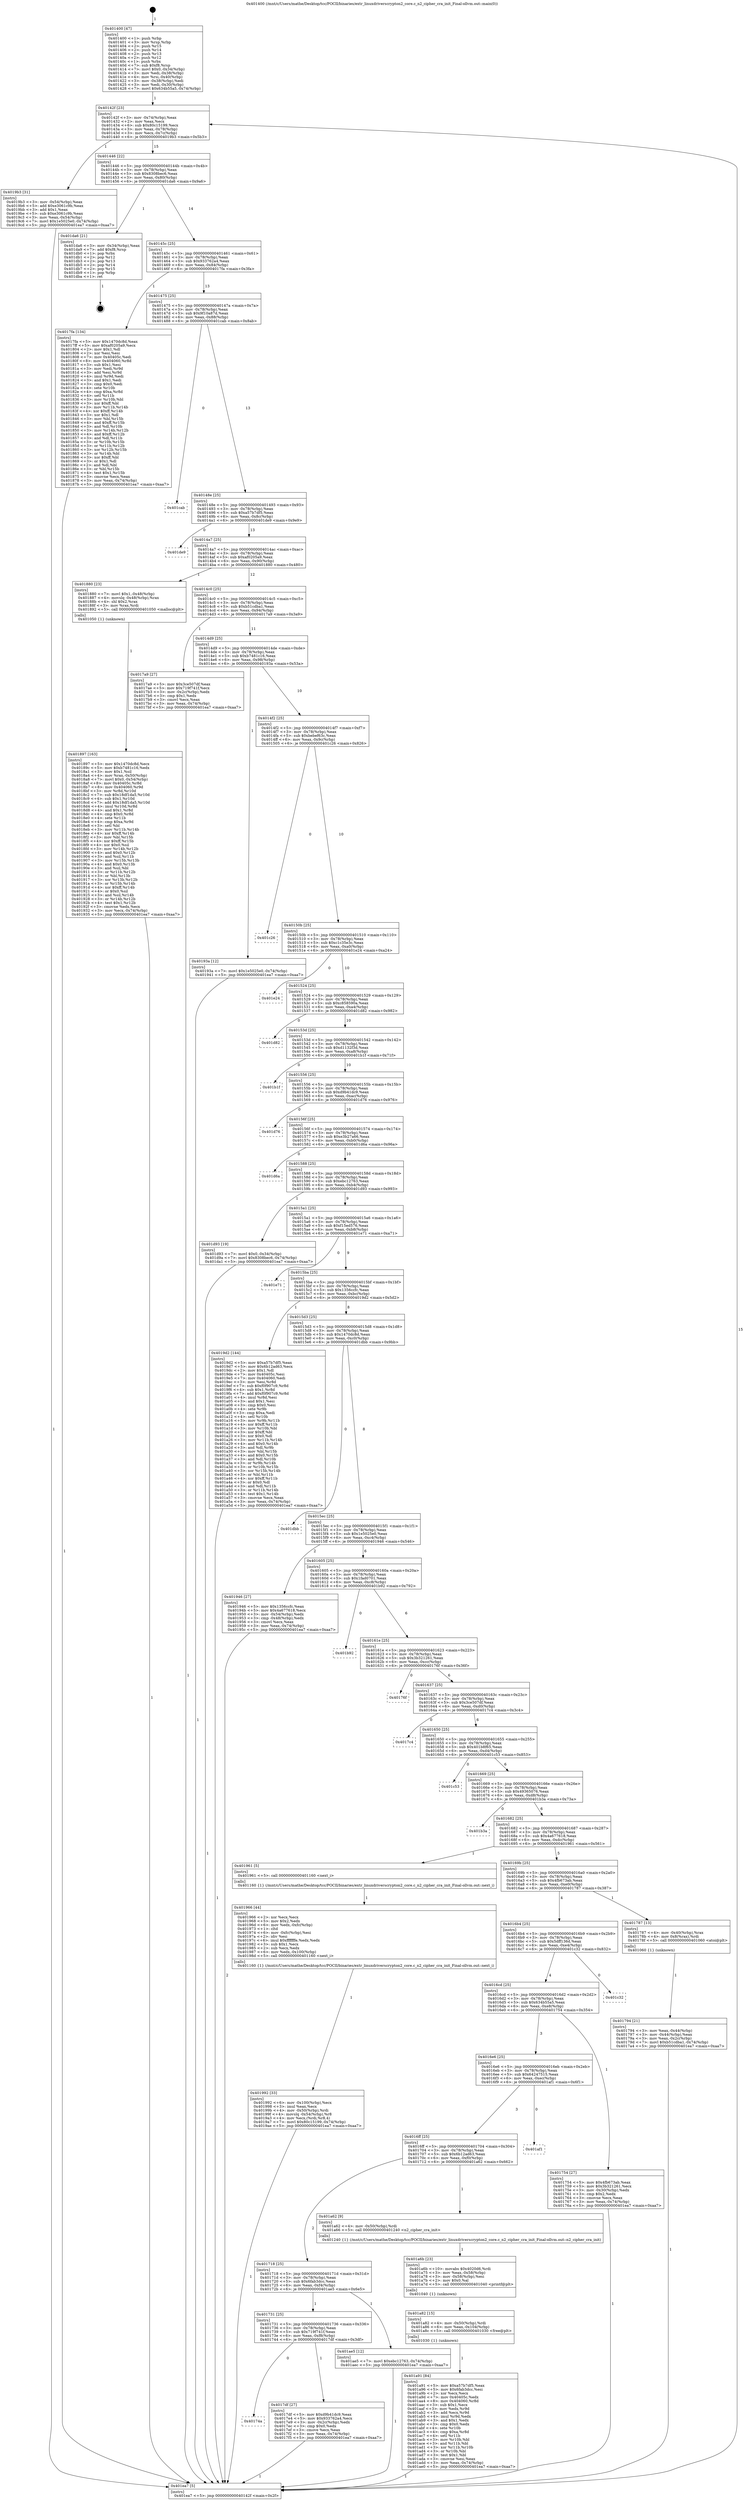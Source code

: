 digraph "0x401400" {
  label = "0x401400 (/mnt/c/Users/mathe/Desktop/tcc/POCII/binaries/extr_linuxdriverscrypton2_core.c_n2_cipher_cra_init_Final-ollvm.out::main(0))"
  labelloc = "t"
  node[shape=record]

  Entry [label="",width=0.3,height=0.3,shape=circle,fillcolor=black,style=filled]
  "0x40142f" [label="{
     0x40142f [23]\l
     | [instrs]\l
     &nbsp;&nbsp;0x40142f \<+3\>: mov -0x74(%rbp),%eax\l
     &nbsp;&nbsp;0x401432 \<+2\>: mov %eax,%ecx\l
     &nbsp;&nbsp;0x401434 \<+6\>: sub $0x80c15199,%ecx\l
     &nbsp;&nbsp;0x40143a \<+3\>: mov %eax,-0x78(%rbp)\l
     &nbsp;&nbsp;0x40143d \<+3\>: mov %ecx,-0x7c(%rbp)\l
     &nbsp;&nbsp;0x401440 \<+6\>: je 00000000004019b3 \<main+0x5b3\>\l
  }"]
  "0x4019b3" [label="{
     0x4019b3 [31]\l
     | [instrs]\l
     &nbsp;&nbsp;0x4019b3 \<+3\>: mov -0x54(%rbp),%eax\l
     &nbsp;&nbsp;0x4019b6 \<+5\>: add $0xe3061c9b,%eax\l
     &nbsp;&nbsp;0x4019bb \<+3\>: add $0x1,%eax\l
     &nbsp;&nbsp;0x4019be \<+5\>: sub $0xe3061c9b,%eax\l
     &nbsp;&nbsp;0x4019c3 \<+3\>: mov %eax,-0x54(%rbp)\l
     &nbsp;&nbsp;0x4019c6 \<+7\>: movl $0x1e5025e0,-0x74(%rbp)\l
     &nbsp;&nbsp;0x4019cd \<+5\>: jmp 0000000000401ea7 \<main+0xaa7\>\l
  }"]
  "0x401446" [label="{
     0x401446 [22]\l
     | [instrs]\l
     &nbsp;&nbsp;0x401446 \<+5\>: jmp 000000000040144b \<main+0x4b\>\l
     &nbsp;&nbsp;0x40144b \<+3\>: mov -0x78(%rbp),%eax\l
     &nbsp;&nbsp;0x40144e \<+5\>: sub $0x8308bec6,%eax\l
     &nbsp;&nbsp;0x401453 \<+3\>: mov %eax,-0x80(%rbp)\l
     &nbsp;&nbsp;0x401456 \<+6\>: je 0000000000401da6 \<main+0x9a6\>\l
  }"]
  Exit [label="",width=0.3,height=0.3,shape=circle,fillcolor=black,style=filled,peripheries=2]
  "0x401da6" [label="{
     0x401da6 [21]\l
     | [instrs]\l
     &nbsp;&nbsp;0x401da6 \<+3\>: mov -0x34(%rbp),%eax\l
     &nbsp;&nbsp;0x401da9 \<+7\>: add $0xf8,%rsp\l
     &nbsp;&nbsp;0x401db0 \<+1\>: pop %rbx\l
     &nbsp;&nbsp;0x401db1 \<+2\>: pop %r12\l
     &nbsp;&nbsp;0x401db3 \<+2\>: pop %r13\l
     &nbsp;&nbsp;0x401db5 \<+2\>: pop %r14\l
     &nbsp;&nbsp;0x401db7 \<+2\>: pop %r15\l
     &nbsp;&nbsp;0x401db9 \<+1\>: pop %rbp\l
     &nbsp;&nbsp;0x401dba \<+1\>: ret\l
  }"]
  "0x40145c" [label="{
     0x40145c [25]\l
     | [instrs]\l
     &nbsp;&nbsp;0x40145c \<+5\>: jmp 0000000000401461 \<main+0x61\>\l
     &nbsp;&nbsp;0x401461 \<+3\>: mov -0x78(%rbp),%eax\l
     &nbsp;&nbsp;0x401464 \<+5\>: sub $0x933762a4,%eax\l
     &nbsp;&nbsp;0x401469 \<+6\>: mov %eax,-0x84(%rbp)\l
     &nbsp;&nbsp;0x40146f \<+6\>: je 00000000004017fa \<main+0x3fa\>\l
  }"]
  "0x401a91" [label="{
     0x401a91 [84]\l
     | [instrs]\l
     &nbsp;&nbsp;0x401a91 \<+5\>: mov $0xa57b7df5,%eax\l
     &nbsp;&nbsp;0x401a96 \<+5\>: mov $0x6fab3dcc,%esi\l
     &nbsp;&nbsp;0x401a9b \<+2\>: xor %ecx,%ecx\l
     &nbsp;&nbsp;0x401a9d \<+7\>: mov 0x40405c,%edx\l
     &nbsp;&nbsp;0x401aa4 \<+8\>: mov 0x404060,%r8d\l
     &nbsp;&nbsp;0x401aac \<+3\>: sub $0x1,%ecx\l
     &nbsp;&nbsp;0x401aaf \<+3\>: mov %edx,%r9d\l
     &nbsp;&nbsp;0x401ab2 \<+3\>: add %ecx,%r9d\l
     &nbsp;&nbsp;0x401ab5 \<+4\>: imul %r9d,%edx\l
     &nbsp;&nbsp;0x401ab9 \<+3\>: and $0x1,%edx\l
     &nbsp;&nbsp;0x401abc \<+3\>: cmp $0x0,%edx\l
     &nbsp;&nbsp;0x401abf \<+4\>: sete %r10b\l
     &nbsp;&nbsp;0x401ac3 \<+4\>: cmp $0xa,%r8d\l
     &nbsp;&nbsp;0x401ac7 \<+4\>: setl %r11b\l
     &nbsp;&nbsp;0x401acb \<+3\>: mov %r10b,%bl\l
     &nbsp;&nbsp;0x401ace \<+3\>: and %r11b,%bl\l
     &nbsp;&nbsp;0x401ad1 \<+3\>: xor %r11b,%r10b\l
     &nbsp;&nbsp;0x401ad4 \<+3\>: or %r10b,%bl\l
     &nbsp;&nbsp;0x401ad7 \<+3\>: test $0x1,%bl\l
     &nbsp;&nbsp;0x401ada \<+3\>: cmovne %esi,%eax\l
     &nbsp;&nbsp;0x401add \<+3\>: mov %eax,-0x74(%rbp)\l
     &nbsp;&nbsp;0x401ae0 \<+5\>: jmp 0000000000401ea7 \<main+0xaa7\>\l
  }"]
  "0x4017fa" [label="{
     0x4017fa [134]\l
     | [instrs]\l
     &nbsp;&nbsp;0x4017fa \<+5\>: mov $0x1470dc8d,%eax\l
     &nbsp;&nbsp;0x4017ff \<+5\>: mov $0xaf0205a9,%ecx\l
     &nbsp;&nbsp;0x401804 \<+2\>: mov $0x1,%dl\l
     &nbsp;&nbsp;0x401806 \<+2\>: xor %esi,%esi\l
     &nbsp;&nbsp;0x401808 \<+7\>: mov 0x40405c,%edi\l
     &nbsp;&nbsp;0x40180f \<+8\>: mov 0x404060,%r8d\l
     &nbsp;&nbsp;0x401817 \<+3\>: sub $0x1,%esi\l
     &nbsp;&nbsp;0x40181a \<+3\>: mov %edi,%r9d\l
     &nbsp;&nbsp;0x40181d \<+3\>: add %esi,%r9d\l
     &nbsp;&nbsp;0x401820 \<+4\>: imul %r9d,%edi\l
     &nbsp;&nbsp;0x401824 \<+3\>: and $0x1,%edi\l
     &nbsp;&nbsp;0x401827 \<+3\>: cmp $0x0,%edi\l
     &nbsp;&nbsp;0x40182a \<+4\>: sete %r10b\l
     &nbsp;&nbsp;0x40182e \<+4\>: cmp $0xa,%r8d\l
     &nbsp;&nbsp;0x401832 \<+4\>: setl %r11b\l
     &nbsp;&nbsp;0x401836 \<+3\>: mov %r10b,%bl\l
     &nbsp;&nbsp;0x401839 \<+3\>: xor $0xff,%bl\l
     &nbsp;&nbsp;0x40183c \<+3\>: mov %r11b,%r14b\l
     &nbsp;&nbsp;0x40183f \<+4\>: xor $0xff,%r14b\l
     &nbsp;&nbsp;0x401843 \<+3\>: xor $0x1,%dl\l
     &nbsp;&nbsp;0x401846 \<+3\>: mov %bl,%r15b\l
     &nbsp;&nbsp;0x401849 \<+4\>: and $0xff,%r15b\l
     &nbsp;&nbsp;0x40184d \<+3\>: and %dl,%r10b\l
     &nbsp;&nbsp;0x401850 \<+3\>: mov %r14b,%r12b\l
     &nbsp;&nbsp;0x401853 \<+4\>: and $0xff,%r12b\l
     &nbsp;&nbsp;0x401857 \<+3\>: and %dl,%r11b\l
     &nbsp;&nbsp;0x40185a \<+3\>: or %r10b,%r15b\l
     &nbsp;&nbsp;0x40185d \<+3\>: or %r11b,%r12b\l
     &nbsp;&nbsp;0x401860 \<+3\>: xor %r12b,%r15b\l
     &nbsp;&nbsp;0x401863 \<+3\>: or %r14b,%bl\l
     &nbsp;&nbsp;0x401866 \<+3\>: xor $0xff,%bl\l
     &nbsp;&nbsp;0x401869 \<+3\>: or $0x1,%dl\l
     &nbsp;&nbsp;0x40186c \<+2\>: and %dl,%bl\l
     &nbsp;&nbsp;0x40186e \<+3\>: or %bl,%r15b\l
     &nbsp;&nbsp;0x401871 \<+4\>: test $0x1,%r15b\l
     &nbsp;&nbsp;0x401875 \<+3\>: cmovne %ecx,%eax\l
     &nbsp;&nbsp;0x401878 \<+3\>: mov %eax,-0x74(%rbp)\l
     &nbsp;&nbsp;0x40187b \<+5\>: jmp 0000000000401ea7 \<main+0xaa7\>\l
  }"]
  "0x401475" [label="{
     0x401475 [25]\l
     | [instrs]\l
     &nbsp;&nbsp;0x401475 \<+5\>: jmp 000000000040147a \<main+0x7a\>\l
     &nbsp;&nbsp;0x40147a \<+3\>: mov -0x78(%rbp),%eax\l
     &nbsp;&nbsp;0x40147d \<+5\>: sub $0x9f10a87d,%eax\l
     &nbsp;&nbsp;0x401482 \<+6\>: mov %eax,-0x88(%rbp)\l
     &nbsp;&nbsp;0x401488 \<+6\>: je 0000000000401cab \<main+0x8ab\>\l
  }"]
  "0x401a82" [label="{
     0x401a82 [15]\l
     | [instrs]\l
     &nbsp;&nbsp;0x401a82 \<+4\>: mov -0x50(%rbp),%rdi\l
     &nbsp;&nbsp;0x401a86 \<+6\>: mov %eax,-0x104(%rbp)\l
     &nbsp;&nbsp;0x401a8c \<+5\>: call 0000000000401030 \<free@plt\>\l
     | [calls]\l
     &nbsp;&nbsp;0x401030 \{1\} (unknown)\l
  }"]
  "0x401cab" [label="{
     0x401cab\l
  }", style=dashed]
  "0x40148e" [label="{
     0x40148e [25]\l
     | [instrs]\l
     &nbsp;&nbsp;0x40148e \<+5\>: jmp 0000000000401493 \<main+0x93\>\l
     &nbsp;&nbsp;0x401493 \<+3\>: mov -0x78(%rbp),%eax\l
     &nbsp;&nbsp;0x401496 \<+5\>: sub $0xa57b7df5,%eax\l
     &nbsp;&nbsp;0x40149b \<+6\>: mov %eax,-0x8c(%rbp)\l
     &nbsp;&nbsp;0x4014a1 \<+6\>: je 0000000000401de9 \<main+0x9e9\>\l
  }"]
  "0x401a6b" [label="{
     0x401a6b [23]\l
     | [instrs]\l
     &nbsp;&nbsp;0x401a6b \<+10\>: movabs $0x4020d6,%rdi\l
     &nbsp;&nbsp;0x401a75 \<+3\>: mov %eax,-0x58(%rbp)\l
     &nbsp;&nbsp;0x401a78 \<+3\>: mov -0x58(%rbp),%esi\l
     &nbsp;&nbsp;0x401a7b \<+2\>: mov $0x0,%al\l
     &nbsp;&nbsp;0x401a7d \<+5\>: call 0000000000401040 \<printf@plt\>\l
     | [calls]\l
     &nbsp;&nbsp;0x401040 \{1\} (unknown)\l
  }"]
  "0x401de9" [label="{
     0x401de9\l
  }", style=dashed]
  "0x4014a7" [label="{
     0x4014a7 [25]\l
     | [instrs]\l
     &nbsp;&nbsp;0x4014a7 \<+5\>: jmp 00000000004014ac \<main+0xac\>\l
     &nbsp;&nbsp;0x4014ac \<+3\>: mov -0x78(%rbp),%eax\l
     &nbsp;&nbsp;0x4014af \<+5\>: sub $0xaf0205a9,%eax\l
     &nbsp;&nbsp;0x4014b4 \<+6\>: mov %eax,-0x90(%rbp)\l
     &nbsp;&nbsp;0x4014ba \<+6\>: je 0000000000401880 \<main+0x480\>\l
  }"]
  "0x401992" [label="{
     0x401992 [33]\l
     | [instrs]\l
     &nbsp;&nbsp;0x401992 \<+6\>: mov -0x100(%rbp),%ecx\l
     &nbsp;&nbsp;0x401998 \<+3\>: imul %eax,%ecx\l
     &nbsp;&nbsp;0x40199b \<+4\>: mov -0x50(%rbp),%rdi\l
     &nbsp;&nbsp;0x40199f \<+4\>: movslq -0x54(%rbp),%r8\l
     &nbsp;&nbsp;0x4019a3 \<+4\>: mov %ecx,(%rdi,%r8,4)\l
     &nbsp;&nbsp;0x4019a7 \<+7\>: movl $0x80c15199,-0x74(%rbp)\l
     &nbsp;&nbsp;0x4019ae \<+5\>: jmp 0000000000401ea7 \<main+0xaa7\>\l
  }"]
  "0x401880" [label="{
     0x401880 [23]\l
     | [instrs]\l
     &nbsp;&nbsp;0x401880 \<+7\>: movl $0x1,-0x48(%rbp)\l
     &nbsp;&nbsp;0x401887 \<+4\>: movslq -0x48(%rbp),%rax\l
     &nbsp;&nbsp;0x40188b \<+4\>: shl $0x2,%rax\l
     &nbsp;&nbsp;0x40188f \<+3\>: mov %rax,%rdi\l
     &nbsp;&nbsp;0x401892 \<+5\>: call 0000000000401050 \<malloc@plt\>\l
     | [calls]\l
     &nbsp;&nbsp;0x401050 \{1\} (unknown)\l
  }"]
  "0x4014c0" [label="{
     0x4014c0 [25]\l
     | [instrs]\l
     &nbsp;&nbsp;0x4014c0 \<+5\>: jmp 00000000004014c5 \<main+0xc5\>\l
     &nbsp;&nbsp;0x4014c5 \<+3\>: mov -0x78(%rbp),%eax\l
     &nbsp;&nbsp;0x4014c8 \<+5\>: sub $0xb51cdba1,%eax\l
     &nbsp;&nbsp;0x4014cd \<+6\>: mov %eax,-0x94(%rbp)\l
     &nbsp;&nbsp;0x4014d3 \<+6\>: je 00000000004017a9 \<main+0x3a9\>\l
  }"]
  "0x401966" [label="{
     0x401966 [44]\l
     | [instrs]\l
     &nbsp;&nbsp;0x401966 \<+2\>: xor %ecx,%ecx\l
     &nbsp;&nbsp;0x401968 \<+5\>: mov $0x2,%edx\l
     &nbsp;&nbsp;0x40196d \<+6\>: mov %edx,-0xfc(%rbp)\l
     &nbsp;&nbsp;0x401973 \<+1\>: cltd\l
     &nbsp;&nbsp;0x401974 \<+6\>: mov -0xfc(%rbp),%esi\l
     &nbsp;&nbsp;0x40197a \<+2\>: idiv %esi\l
     &nbsp;&nbsp;0x40197c \<+6\>: imul $0xfffffffe,%edx,%edx\l
     &nbsp;&nbsp;0x401982 \<+3\>: sub $0x1,%ecx\l
     &nbsp;&nbsp;0x401985 \<+2\>: sub %ecx,%edx\l
     &nbsp;&nbsp;0x401987 \<+6\>: mov %edx,-0x100(%rbp)\l
     &nbsp;&nbsp;0x40198d \<+5\>: call 0000000000401160 \<next_i\>\l
     | [calls]\l
     &nbsp;&nbsp;0x401160 \{1\} (/mnt/c/Users/mathe/Desktop/tcc/POCII/binaries/extr_linuxdriverscrypton2_core.c_n2_cipher_cra_init_Final-ollvm.out::next_i)\l
  }"]
  "0x4017a9" [label="{
     0x4017a9 [27]\l
     | [instrs]\l
     &nbsp;&nbsp;0x4017a9 \<+5\>: mov $0x3ce507df,%eax\l
     &nbsp;&nbsp;0x4017ae \<+5\>: mov $0x719f741f,%ecx\l
     &nbsp;&nbsp;0x4017b3 \<+3\>: mov -0x2c(%rbp),%edx\l
     &nbsp;&nbsp;0x4017b6 \<+3\>: cmp $0x1,%edx\l
     &nbsp;&nbsp;0x4017b9 \<+3\>: cmovl %ecx,%eax\l
     &nbsp;&nbsp;0x4017bc \<+3\>: mov %eax,-0x74(%rbp)\l
     &nbsp;&nbsp;0x4017bf \<+5\>: jmp 0000000000401ea7 \<main+0xaa7\>\l
  }"]
  "0x4014d9" [label="{
     0x4014d9 [25]\l
     | [instrs]\l
     &nbsp;&nbsp;0x4014d9 \<+5\>: jmp 00000000004014de \<main+0xde\>\l
     &nbsp;&nbsp;0x4014de \<+3\>: mov -0x78(%rbp),%eax\l
     &nbsp;&nbsp;0x4014e1 \<+5\>: sub $0xb7481c16,%eax\l
     &nbsp;&nbsp;0x4014e6 \<+6\>: mov %eax,-0x98(%rbp)\l
     &nbsp;&nbsp;0x4014ec \<+6\>: je 000000000040193a \<main+0x53a\>\l
  }"]
  "0x401897" [label="{
     0x401897 [163]\l
     | [instrs]\l
     &nbsp;&nbsp;0x401897 \<+5\>: mov $0x1470dc8d,%ecx\l
     &nbsp;&nbsp;0x40189c \<+5\>: mov $0xb7481c16,%edx\l
     &nbsp;&nbsp;0x4018a1 \<+3\>: mov $0x1,%sil\l
     &nbsp;&nbsp;0x4018a4 \<+4\>: mov %rax,-0x50(%rbp)\l
     &nbsp;&nbsp;0x4018a8 \<+7\>: movl $0x0,-0x54(%rbp)\l
     &nbsp;&nbsp;0x4018af \<+8\>: mov 0x40405c,%r8d\l
     &nbsp;&nbsp;0x4018b7 \<+8\>: mov 0x404060,%r9d\l
     &nbsp;&nbsp;0x4018bf \<+3\>: mov %r8d,%r10d\l
     &nbsp;&nbsp;0x4018c2 \<+7\>: sub $0x18df1da5,%r10d\l
     &nbsp;&nbsp;0x4018c9 \<+4\>: sub $0x1,%r10d\l
     &nbsp;&nbsp;0x4018cd \<+7\>: add $0x18df1da5,%r10d\l
     &nbsp;&nbsp;0x4018d4 \<+4\>: imul %r10d,%r8d\l
     &nbsp;&nbsp;0x4018d8 \<+4\>: and $0x1,%r8d\l
     &nbsp;&nbsp;0x4018dc \<+4\>: cmp $0x0,%r8d\l
     &nbsp;&nbsp;0x4018e0 \<+4\>: sete %r11b\l
     &nbsp;&nbsp;0x4018e4 \<+4\>: cmp $0xa,%r9d\l
     &nbsp;&nbsp;0x4018e8 \<+3\>: setl %bl\l
     &nbsp;&nbsp;0x4018eb \<+3\>: mov %r11b,%r14b\l
     &nbsp;&nbsp;0x4018ee \<+4\>: xor $0xff,%r14b\l
     &nbsp;&nbsp;0x4018f2 \<+3\>: mov %bl,%r15b\l
     &nbsp;&nbsp;0x4018f5 \<+4\>: xor $0xff,%r15b\l
     &nbsp;&nbsp;0x4018f9 \<+4\>: xor $0x0,%sil\l
     &nbsp;&nbsp;0x4018fd \<+3\>: mov %r14b,%r12b\l
     &nbsp;&nbsp;0x401900 \<+4\>: and $0x0,%r12b\l
     &nbsp;&nbsp;0x401904 \<+3\>: and %sil,%r11b\l
     &nbsp;&nbsp;0x401907 \<+3\>: mov %r15b,%r13b\l
     &nbsp;&nbsp;0x40190a \<+4\>: and $0x0,%r13b\l
     &nbsp;&nbsp;0x40190e \<+3\>: and %sil,%bl\l
     &nbsp;&nbsp;0x401911 \<+3\>: or %r11b,%r12b\l
     &nbsp;&nbsp;0x401914 \<+3\>: or %bl,%r13b\l
     &nbsp;&nbsp;0x401917 \<+3\>: xor %r13b,%r12b\l
     &nbsp;&nbsp;0x40191a \<+3\>: or %r15b,%r14b\l
     &nbsp;&nbsp;0x40191d \<+4\>: xor $0xff,%r14b\l
     &nbsp;&nbsp;0x401921 \<+4\>: or $0x0,%sil\l
     &nbsp;&nbsp;0x401925 \<+3\>: and %sil,%r14b\l
     &nbsp;&nbsp;0x401928 \<+3\>: or %r14b,%r12b\l
     &nbsp;&nbsp;0x40192b \<+4\>: test $0x1,%r12b\l
     &nbsp;&nbsp;0x40192f \<+3\>: cmovne %edx,%ecx\l
     &nbsp;&nbsp;0x401932 \<+3\>: mov %ecx,-0x74(%rbp)\l
     &nbsp;&nbsp;0x401935 \<+5\>: jmp 0000000000401ea7 \<main+0xaa7\>\l
  }"]
  "0x40193a" [label="{
     0x40193a [12]\l
     | [instrs]\l
     &nbsp;&nbsp;0x40193a \<+7\>: movl $0x1e5025e0,-0x74(%rbp)\l
     &nbsp;&nbsp;0x401941 \<+5\>: jmp 0000000000401ea7 \<main+0xaa7\>\l
  }"]
  "0x4014f2" [label="{
     0x4014f2 [25]\l
     | [instrs]\l
     &nbsp;&nbsp;0x4014f2 \<+5\>: jmp 00000000004014f7 \<main+0xf7\>\l
     &nbsp;&nbsp;0x4014f7 \<+3\>: mov -0x78(%rbp),%eax\l
     &nbsp;&nbsp;0x4014fa \<+5\>: sub $0xbebef63c,%eax\l
     &nbsp;&nbsp;0x4014ff \<+6\>: mov %eax,-0x9c(%rbp)\l
     &nbsp;&nbsp;0x401505 \<+6\>: je 0000000000401c26 \<main+0x826\>\l
  }"]
  "0x40174a" [label="{
     0x40174a\l
  }", style=dashed]
  "0x401c26" [label="{
     0x401c26\l
  }", style=dashed]
  "0x40150b" [label="{
     0x40150b [25]\l
     | [instrs]\l
     &nbsp;&nbsp;0x40150b \<+5\>: jmp 0000000000401510 \<main+0x110\>\l
     &nbsp;&nbsp;0x401510 \<+3\>: mov -0x78(%rbp),%eax\l
     &nbsp;&nbsp;0x401513 \<+5\>: sub $0xc1c35e3c,%eax\l
     &nbsp;&nbsp;0x401518 \<+6\>: mov %eax,-0xa0(%rbp)\l
     &nbsp;&nbsp;0x40151e \<+6\>: je 0000000000401e24 \<main+0xa24\>\l
  }"]
  "0x4017df" [label="{
     0x4017df [27]\l
     | [instrs]\l
     &nbsp;&nbsp;0x4017df \<+5\>: mov $0xd9b41dc9,%eax\l
     &nbsp;&nbsp;0x4017e4 \<+5\>: mov $0x933762a4,%ecx\l
     &nbsp;&nbsp;0x4017e9 \<+3\>: mov -0x2c(%rbp),%edx\l
     &nbsp;&nbsp;0x4017ec \<+3\>: cmp $0x0,%edx\l
     &nbsp;&nbsp;0x4017ef \<+3\>: cmove %ecx,%eax\l
     &nbsp;&nbsp;0x4017f2 \<+3\>: mov %eax,-0x74(%rbp)\l
     &nbsp;&nbsp;0x4017f5 \<+5\>: jmp 0000000000401ea7 \<main+0xaa7\>\l
  }"]
  "0x401e24" [label="{
     0x401e24\l
  }", style=dashed]
  "0x401524" [label="{
     0x401524 [25]\l
     | [instrs]\l
     &nbsp;&nbsp;0x401524 \<+5\>: jmp 0000000000401529 \<main+0x129\>\l
     &nbsp;&nbsp;0x401529 \<+3\>: mov -0x78(%rbp),%eax\l
     &nbsp;&nbsp;0x40152c \<+5\>: sub $0xc858590a,%eax\l
     &nbsp;&nbsp;0x401531 \<+6\>: mov %eax,-0xa4(%rbp)\l
     &nbsp;&nbsp;0x401537 \<+6\>: je 0000000000401d82 \<main+0x982\>\l
  }"]
  "0x401731" [label="{
     0x401731 [25]\l
     | [instrs]\l
     &nbsp;&nbsp;0x401731 \<+5\>: jmp 0000000000401736 \<main+0x336\>\l
     &nbsp;&nbsp;0x401736 \<+3\>: mov -0x78(%rbp),%eax\l
     &nbsp;&nbsp;0x401739 \<+5\>: sub $0x719f741f,%eax\l
     &nbsp;&nbsp;0x40173e \<+6\>: mov %eax,-0xf8(%rbp)\l
     &nbsp;&nbsp;0x401744 \<+6\>: je 00000000004017df \<main+0x3df\>\l
  }"]
  "0x401d82" [label="{
     0x401d82\l
  }", style=dashed]
  "0x40153d" [label="{
     0x40153d [25]\l
     | [instrs]\l
     &nbsp;&nbsp;0x40153d \<+5\>: jmp 0000000000401542 \<main+0x142\>\l
     &nbsp;&nbsp;0x401542 \<+3\>: mov -0x78(%rbp),%eax\l
     &nbsp;&nbsp;0x401545 \<+5\>: sub $0xd1132f3d,%eax\l
     &nbsp;&nbsp;0x40154a \<+6\>: mov %eax,-0xa8(%rbp)\l
     &nbsp;&nbsp;0x401550 \<+6\>: je 0000000000401b1f \<main+0x71f\>\l
  }"]
  "0x401ae5" [label="{
     0x401ae5 [12]\l
     | [instrs]\l
     &nbsp;&nbsp;0x401ae5 \<+7\>: movl $0xebc12763,-0x74(%rbp)\l
     &nbsp;&nbsp;0x401aec \<+5\>: jmp 0000000000401ea7 \<main+0xaa7\>\l
  }"]
  "0x401b1f" [label="{
     0x401b1f\l
  }", style=dashed]
  "0x401556" [label="{
     0x401556 [25]\l
     | [instrs]\l
     &nbsp;&nbsp;0x401556 \<+5\>: jmp 000000000040155b \<main+0x15b\>\l
     &nbsp;&nbsp;0x40155b \<+3\>: mov -0x78(%rbp),%eax\l
     &nbsp;&nbsp;0x40155e \<+5\>: sub $0xd9b41dc9,%eax\l
     &nbsp;&nbsp;0x401563 \<+6\>: mov %eax,-0xac(%rbp)\l
     &nbsp;&nbsp;0x401569 \<+6\>: je 0000000000401d76 \<main+0x976\>\l
  }"]
  "0x401718" [label="{
     0x401718 [25]\l
     | [instrs]\l
     &nbsp;&nbsp;0x401718 \<+5\>: jmp 000000000040171d \<main+0x31d\>\l
     &nbsp;&nbsp;0x40171d \<+3\>: mov -0x78(%rbp),%eax\l
     &nbsp;&nbsp;0x401720 \<+5\>: sub $0x6fab3dcc,%eax\l
     &nbsp;&nbsp;0x401725 \<+6\>: mov %eax,-0xf4(%rbp)\l
     &nbsp;&nbsp;0x40172b \<+6\>: je 0000000000401ae5 \<main+0x6e5\>\l
  }"]
  "0x401d76" [label="{
     0x401d76\l
  }", style=dashed]
  "0x40156f" [label="{
     0x40156f [25]\l
     | [instrs]\l
     &nbsp;&nbsp;0x40156f \<+5\>: jmp 0000000000401574 \<main+0x174\>\l
     &nbsp;&nbsp;0x401574 \<+3\>: mov -0x78(%rbp),%eax\l
     &nbsp;&nbsp;0x401577 \<+5\>: sub $0xe3b27a66,%eax\l
     &nbsp;&nbsp;0x40157c \<+6\>: mov %eax,-0xb0(%rbp)\l
     &nbsp;&nbsp;0x401582 \<+6\>: je 0000000000401d6a \<main+0x96a\>\l
  }"]
  "0x401a62" [label="{
     0x401a62 [9]\l
     | [instrs]\l
     &nbsp;&nbsp;0x401a62 \<+4\>: mov -0x50(%rbp),%rdi\l
     &nbsp;&nbsp;0x401a66 \<+5\>: call 0000000000401240 \<n2_cipher_cra_init\>\l
     | [calls]\l
     &nbsp;&nbsp;0x401240 \{1\} (/mnt/c/Users/mathe/Desktop/tcc/POCII/binaries/extr_linuxdriverscrypton2_core.c_n2_cipher_cra_init_Final-ollvm.out::n2_cipher_cra_init)\l
  }"]
  "0x401d6a" [label="{
     0x401d6a\l
  }", style=dashed]
  "0x401588" [label="{
     0x401588 [25]\l
     | [instrs]\l
     &nbsp;&nbsp;0x401588 \<+5\>: jmp 000000000040158d \<main+0x18d\>\l
     &nbsp;&nbsp;0x40158d \<+3\>: mov -0x78(%rbp),%eax\l
     &nbsp;&nbsp;0x401590 \<+5\>: sub $0xebc12763,%eax\l
     &nbsp;&nbsp;0x401595 \<+6\>: mov %eax,-0xb4(%rbp)\l
     &nbsp;&nbsp;0x40159b \<+6\>: je 0000000000401d93 \<main+0x993\>\l
  }"]
  "0x4016ff" [label="{
     0x4016ff [25]\l
     | [instrs]\l
     &nbsp;&nbsp;0x4016ff \<+5\>: jmp 0000000000401704 \<main+0x304\>\l
     &nbsp;&nbsp;0x401704 \<+3\>: mov -0x78(%rbp),%eax\l
     &nbsp;&nbsp;0x401707 \<+5\>: sub $0x6b12ad63,%eax\l
     &nbsp;&nbsp;0x40170c \<+6\>: mov %eax,-0xf0(%rbp)\l
     &nbsp;&nbsp;0x401712 \<+6\>: je 0000000000401a62 \<main+0x662\>\l
  }"]
  "0x401d93" [label="{
     0x401d93 [19]\l
     | [instrs]\l
     &nbsp;&nbsp;0x401d93 \<+7\>: movl $0x0,-0x34(%rbp)\l
     &nbsp;&nbsp;0x401d9a \<+7\>: movl $0x8308bec6,-0x74(%rbp)\l
     &nbsp;&nbsp;0x401da1 \<+5\>: jmp 0000000000401ea7 \<main+0xaa7\>\l
  }"]
  "0x4015a1" [label="{
     0x4015a1 [25]\l
     | [instrs]\l
     &nbsp;&nbsp;0x4015a1 \<+5\>: jmp 00000000004015a6 \<main+0x1a6\>\l
     &nbsp;&nbsp;0x4015a6 \<+3\>: mov -0x78(%rbp),%eax\l
     &nbsp;&nbsp;0x4015a9 \<+5\>: sub $0xf15ed576,%eax\l
     &nbsp;&nbsp;0x4015ae \<+6\>: mov %eax,-0xb8(%rbp)\l
     &nbsp;&nbsp;0x4015b4 \<+6\>: je 0000000000401e71 \<main+0xa71\>\l
  }"]
  "0x401af1" [label="{
     0x401af1\l
  }", style=dashed]
  "0x401e71" [label="{
     0x401e71\l
  }", style=dashed]
  "0x4015ba" [label="{
     0x4015ba [25]\l
     | [instrs]\l
     &nbsp;&nbsp;0x4015ba \<+5\>: jmp 00000000004015bf \<main+0x1bf\>\l
     &nbsp;&nbsp;0x4015bf \<+3\>: mov -0x78(%rbp),%eax\l
     &nbsp;&nbsp;0x4015c2 \<+5\>: sub $0x1356ccfc,%eax\l
     &nbsp;&nbsp;0x4015c7 \<+6\>: mov %eax,-0xbc(%rbp)\l
     &nbsp;&nbsp;0x4015cd \<+6\>: je 00000000004019d2 \<main+0x5d2\>\l
  }"]
  "0x401794" [label="{
     0x401794 [21]\l
     | [instrs]\l
     &nbsp;&nbsp;0x401794 \<+3\>: mov %eax,-0x44(%rbp)\l
     &nbsp;&nbsp;0x401797 \<+3\>: mov -0x44(%rbp),%eax\l
     &nbsp;&nbsp;0x40179a \<+3\>: mov %eax,-0x2c(%rbp)\l
     &nbsp;&nbsp;0x40179d \<+7\>: movl $0xb51cdba1,-0x74(%rbp)\l
     &nbsp;&nbsp;0x4017a4 \<+5\>: jmp 0000000000401ea7 \<main+0xaa7\>\l
  }"]
  "0x4019d2" [label="{
     0x4019d2 [144]\l
     | [instrs]\l
     &nbsp;&nbsp;0x4019d2 \<+5\>: mov $0xa57b7df5,%eax\l
     &nbsp;&nbsp;0x4019d7 \<+5\>: mov $0x6b12ad63,%ecx\l
     &nbsp;&nbsp;0x4019dc \<+2\>: mov $0x1,%dl\l
     &nbsp;&nbsp;0x4019de \<+7\>: mov 0x40405c,%esi\l
     &nbsp;&nbsp;0x4019e5 \<+7\>: mov 0x404060,%edi\l
     &nbsp;&nbsp;0x4019ec \<+3\>: mov %esi,%r8d\l
     &nbsp;&nbsp;0x4019ef \<+7\>: sub $0xf0f907c9,%r8d\l
     &nbsp;&nbsp;0x4019f6 \<+4\>: sub $0x1,%r8d\l
     &nbsp;&nbsp;0x4019fa \<+7\>: add $0xf0f907c9,%r8d\l
     &nbsp;&nbsp;0x401a01 \<+4\>: imul %r8d,%esi\l
     &nbsp;&nbsp;0x401a05 \<+3\>: and $0x1,%esi\l
     &nbsp;&nbsp;0x401a08 \<+3\>: cmp $0x0,%esi\l
     &nbsp;&nbsp;0x401a0b \<+4\>: sete %r9b\l
     &nbsp;&nbsp;0x401a0f \<+3\>: cmp $0xa,%edi\l
     &nbsp;&nbsp;0x401a12 \<+4\>: setl %r10b\l
     &nbsp;&nbsp;0x401a16 \<+3\>: mov %r9b,%r11b\l
     &nbsp;&nbsp;0x401a19 \<+4\>: xor $0xff,%r11b\l
     &nbsp;&nbsp;0x401a1d \<+3\>: mov %r10b,%bl\l
     &nbsp;&nbsp;0x401a20 \<+3\>: xor $0xff,%bl\l
     &nbsp;&nbsp;0x401a23 \<+3\>: xor $0x0,%dl\l
     &nbsp;&nbsp;0x401a26 \<+3\>: mov %r11b,%r14b\l
     &nbsp;&nbsp;0x401a29 \<+4\>: and $0x0,%r14b\l
     &nbsp;&nbsp;0x401a2d \<+3\>: and %dl,%r9b\l
     &nbsp;&nbsp;0x401a30 \<+3\>: mov %bl,%r15b\l
     &nbsp;&nbsp;0x401a33 \<+4\>: and $0x0,%r15b\l
     &nbsp;&nbsp;0x401a37 \<+3\>: and %dl,%r10b\l
     &nbsp;&nbsp;0x401a3a \<+3\>: or %r9b,%r14b\l
     &nbsp;&nbsp;0x401a3d \<+3\>: or %r10b,%r15b\l
     &nbsp;&nbsp;0x401a40 \<+3\>: xor %r15b,%r14b\l
     &nbsp;&nbsp;0x401a43 \<+3\>: or %bl,%r11b\l
     &nbsp;&nbsp;0x401a46 \<+4\>: xor $0xff,%r11b\l
     &nbsp;&nbsp;0x401a4a \<+3\>: or $0x0,%dl\l
     &nbsp;&nbsp;0x401a4d \<+3\>: and %dl,%r11b\l
     &nbsp;&nbsp;0x401a50 \<+3\>: or %r11b,%r14b\l
     &nbsp;&nbsp;0x401a53 \<+4\>: test $0x1,%r14b\l
     &nbsp;&nbsp;0x401a57 \<+3\>: cmovne %ecx,%eax\l
     &nbsp;&nbsp;0x401a5a \<+3\>: mov %eax,-0x74(%rbp)\l
     &nbsp;&nbsp;0x401a5d \<+5\>: jmp 0000000000401ea7 \<main+0xaa7\>\l
  }"]
  "0x4015d3" [label="{
     0x4015d3 [25]\l
     | [instrs]\l
     &nbsp;&nbsp;0x4015d3 \<+5\>: jmp 00000000004015d8 \<main+0x1d8\>\l
     &nbsp;&nbsp;0x4015d8 \<+3\>: mov -0x78(%rbp),%eax\l
     &nbsp;&nbsp;0x4015db \<+5\>: sub $0x1470dc8d,%eax\l
     &nbsp;&nbsp;0x4015e0 \<+6\>: mov %eax,-0xc0(%rbp)\l
     &nbsp;&nbsp;0x4015e6 \<+6\>: je 0000000000401dbb \<main+0x9bb\>\l
  }"]
  "0x401400" [label="{
     0x401400 [47]\l
     | [instrs]\l
     &nbsp;&nbsp;0x401400 \<+1\>: push %rbp\l
     &nbsp;&nbsp;0x401401 \<+3\>: mov %rsp,%rbp\l
     &nbsp;&nbsp;0x401404 \<+2\>: push %r15\l
     &nbsp;&nbsp;0x401406 \<+2\>: push %r14\l
     &nbsp;&nbsp;0x401408 \<+2\>: push %r13\l
     &nbsp;&nbsp;0x40140a \<+2\>: push %r12\l
     &nbsp;&nbsp;0x40140c \<+1\>: push %rbx\l
     &nbsp;&nbsp;0x40140d \<+7\>: sub $0xf8,%rsp\l
     &nbsp;&nbsp;0x401414 \<+7\>: movl $0x0,-0x34(%rbp)\l
     &nbsp;&nbsp;0x40141b \<+3\>: mov %edi,-0x38(%rbp)\l
     &nbsp;&nbsp;0x40141e \<+4\>: mov %rsi,-0x40(%rbp)\l
     &nbsp;&nbsp;0x401422 \<+3\>: mov -0x38(%rbp),%edi\l
     &nbsp;&nbsp;0x401425 \<+3\>: mov %edi,-0x30(%rbp)\l
     &nbsp;&nbsp;0x401428 \<+7\>: movl $0x634b55a5,-0x74(%rbp)\l
  }"]
  "0x401dbb" [label="{
     0x401dbb\l
  }", style=dashed]
  "0x4015ec" [label="{
     0x4015ec [25]\l
     | [instrs]\l
     &nbsp;&nbsp;0x4015ec \<+5\>: jmp 00000000004015f1 \<main+0x1f1\>\l
     &nbsp;&nbsp;0x4015f1 \<+3\>: mov -0x78(%rbp),%eax\l
     &nbsp;&nbsp;0x4015f4 \<+5\>: sub $0x1e5025e0,%eax\l
     &nbsp;&nbsp;0x4015f9 \<+6\>: mov %eax,-0xc4(%rbp)\l
     &nbsp;&nbsp;0x4015ff \<+6\>: je 0000000000401946 \<main+0x546\>\l
  }"]
  "0x401ea7" [label="{
     0x401ea7 [5]\l
     | [instrs]\l
     &nbsp;&nbsp;0x401ea7 \<+5\>: jmp 000000000040142f \<main+0x2f\>\l
  }"]
  "0x401946" [label="{
     0x401946 [27]\l
     | [instrs]\l
     &nbsp;&nbsp;0x401946 \<+5\>: mov $0x1356ccfc,%eax\l
     &nbsp;&nbsp;0x40194b \<+5\>: mov $0x4a677618,%ecx\l
     &nbsp;&nbsp;0x401950 \<+3\>: mov -0x54(%rbp),%edx\l
     &nbsp;&nbsp;0x401953 \<+3\>: cmp -0x48(%rbp),%edx\l
     &nbsp;&nbsp;0x401956 \<+3\>: cmovl %ecx,%eax\l
     &nbsp;&nbsp;0x401959 \<+3\>: mov %eax,-0x74(%rbp)\l
     &nbsp;&nbsp;0x40195c \<+5\>: jmp 0000000000401ea7 \<main+0xaa7\>\l
  }"]
  "0x401605" [label="{
     0x401605 [25]\l
     | [instrs]\l
     &nbsp;&nbsp;0x401605 \<+5\>: jmp 000000000040160a \<main+0x20a\>\l
     &nbsp;&nbsp;0x40160a \<+3\>: mov -0x78(%rbp),%eax\l
     &nbsp;&nbsp;0x40160d \<+5\>: sub $0x1fad0701,%eax\l
     &nbsp;&nbsp;0x401612 \<+6\>: mov %eax,-0xc8(%rbp)\l
     &nbsp;&nbsp;0x401618 \<+6\>: je 0000000000401b92 \<main+0x792\>\l
  }"]
  "0x4016e6" [label="{
     0x4016e6 [25]\l
     | [instrs]\l
     &nbsp;&nbsp;0x4016e6 \<+5\>: jmp 00000000004016eb \<main+0x2eb\>\l
     &nbsp;&nbsp;0x4016eb \<+3\>: mov -0x78(%rbp),%eax\l
     &nbsp;&nbsp;0x4016ee \<+5\>: sub $0x64247515,%eax\l
     &nbsp;&nbsp;0x4016f3 \<+6\>: mov %eax,-0xec(%rbp)\l
     &nbsp;&nbsp;0x4016f9 \<+6\>: je 0000000000401af1 \<main+0x6f1\>\l
  }"]
  "0x401b92" [label="{
     0x401b92\l
  }", style=dashed]
  "0x40161e" [label="{
     0x40161e [25]\l
     | [instrs]\l
     &nbsp;&nbsp;0x40161e \<+5\>: jmp 0000000000401623 \<main+0x223\>\l
     &nbsp;&nbsp;0x401623 \<+3\>: mov -0x78(%rbp),%eax\l
     &nbsp;&nbsp;0x401626 \<+5\>: sub $0x3b321261,%eax\l
     &nbsp;&nbsp;0x40162b \<+6\>: mov %eax,-0xcc(%rbp)\l
     &nbsp;&nbsp;0x401631 \<+6\>: je 000000000040176f \<main+0x36f\>\l
  }"]
  "0x401754" [label="{
     0x401754 [27]\l
     | [instrs]\l
     &nbsp;&nbsp;0x401754 \<+5\>: mov $0x4fb673ab,%eax\l
     &nbsp;&nbsp;0x401759 \<+5\>: mov $0x3b321261,%ecx\l
     &nbsp;&nbsp;0x40175e \<+3\>: mov -0x30(%rbp),%edx\l
     &nbsp;&nbsp;0x401761 \<+3\>: cmp $0x2,%edx\l
     &nbsp;&nbsp;0x401764 \<+3\>: cmovne %ecx,%eax\l
     &nbsp;&nbsp;0x401767 \<+3\>: mov %eax,-0x74(%rbp)\l
     &nbsp;&nbsp;0x40176a \<+5\>: jmp 0000000000401ea7 \<main+0xaa7\>\l
  }"]
  "0x40176f" [label="{
     0x40176f\l
  }", style=dashed]
  "0x401637" [label="{
     0x401637 [25]\l
     | [instrs]\l
     &nbsp;&nbsp;0x401637 \<+5\>: jmp 000000000040163c \<main+0x23c\>\l
     &nbsp;&nbsp;0x40163c \<+3\>: mov -0x78(%rbp),%eax\l
     &nbsp;&nbsp;0x40163f \<+5\>: sub $0x3ce507df,%eax\l
     &nbsp;&nbsp;0x401644 \<+6\>: mov %eax,-0xd0(%rbp)\l
     &nbsp;&nbsp;0x40164a \<+6\>: je 00000000004017c4 \<main+0x3c4\>\l
  }"]
  "0x4016cd" [label="{
     0x4016cd [25]\l
     | [instrs]\l
     &nbsp;&nbsp;0x4016cd \<+5\>: jmp 00000000004016d2 \<main+0x2d2\>\l
     &nbsp;&nbsp;0x4016d2 \<+3\>: mov -0x78(%rbp),%eax\l
     &nbsp;&nbsp;0x4016d5 \<+5\>: sub $0x634b55a5,%eax\l
     &nbsp;&nbsp;0x4016da \<+6\>: mov %eax,-0xe8(%rbp)\l
     &nbsp;&nbsp;0x4016e0 \<+6\>: je 0000000000401754 \<main+0x354\>\l
  }"]
  "0x4017c4" [label="{
     0x4017c4\l
  }", style=dashed]
  "0x401650" [label="{
     0x401650 [25]\l
     | [instrs]\l
     &nbsp;&nbsp;0x401650 \<+5\>: jmp 0000000000401655 \<main+0x255\>\l
     &nbsp;&nbsp;0x401655 \<+3\>: mov -0x78(%rbp),%eax\l
     &nbsp;&nbsp;0x401658 \<+5\>: sub $0x401b8f65,%eax\l
     &nbsp;&nbsp;0x40165d \<+6\>: mov %eax,-0xd4(%rbp)\l
     &nbsp;&nbsp;0x401663 \<+6\>: je 0000000000401c53 \<main+0x853\>\l
  }"]
  "0x401c32" [label="{
     0x401c32\l
  }", style=dashed]
  "0x401c53" [label="{
     0x401c53\l
  }", style=dashed]
  "0x401669" [label="{
     0x401669 [25]\l
     | [instrs]\l
     &nbsp;&nbsp;0x401669 \<+5\>: jmp 000000000040166e \<main+0x26e\>\l
     &nbsp;&nbsp;0x40166e \<+3\>: mov -0x78(%rbp),%eax\l
     &nbsp;&nbsp;0x401671 \<+5\>: sub $0x49365076,%eax\l
     &nbsp;&nbsp;0x401676 \<+6\>: mov %eax,-0xd8(%rbp)\l
     &nbsp;&nbsp;0x40167c \<+6\>: je 0000000000401b3a \<main+0x73a\>\l
  }"]
  "0x4016b4" [label="{
     0x4016b4 [25]\l
     | [instrs]\l
     &nbsp;&nbsp;0x4016b4 \<+5\>: jmp 00000000004016b9 \<main+0x2b9\>\l
     &nbsp;&nbsp;0x4016b9 \<+3\>: mov -0x78(%rbp),%eax\l
     &nbsp;&nbsp;0x4016bc \<+5\>: sub $0x5dff136d,%eax\l
     &nbsp;&nbsp;0x4016c1 \<+6\>: mov %eax,-0xe4(%rbp)\l
     &nbsp;&nbsp;0x4016c7 \<+6\>: je 0000000000401c32 \<main+0x832\>\l
  }"]
  "0x401b3a" [label="{
     0x401b3a\l
  }", style=dashed]
  "0x401682" [label="{
     0x401682 [25]\l
     | [instrs]\l
     &nbsp;&nbsp;0x401682 \<+5\>: jmp 0000000000401687 \<main+0x287\>\l
     &nbsp;&nbsp;0x401687 \<+3\>: mov -0x78(%rbp),%eax\l
     &nbsp;&nbsp;0x40168a \<+5\>: sub $0x4a677618,%eax\l
     &nbsp;&nbsp;0x40168f \<+6\>: mov %eax,-0xdc(%rbp)\l
     &nbsp;&nbsp;0x401695 \<+6\>: je 0000000000401961 \<main+0x561\>\l
  }"]
  "0x401787" [label="{
     0x401787 [13]\l
     | [instrs]\l
     &nbsp;&nbsp;0x401787 \<+4\>: mov -0x40(%rbp),%rax\l
     &nbsp;&nbsp;0x40178b \<+4\>: mov 0x8(%rax),%rdi\l
     &nbsp;&nbsp;0x40178f \<+5\>: call 0000000000401060 \<atoi@plt\>\l
     | [calls]\l
     &nbsp;&nbsp;0x401060 \{1\} (unknown)\l
  }"]
  "0x401961" [label="{
     0x401961 [5]\l
     | [instrs]\l
     &nbsp;&nbsp;0x401961 \<+5\>: call 0000000000401160 \<next_i\>\l
     | [calls]\l
     &nbsp;&nbsp;0x401160 \{1\} (/mnt/c/Users/mathe/Desktop/tcc/POCII/binaries/extr_linuxdriverscrypton2_core.c_n2_cipher_cra_init_Final-ollvm.out::next_i)\l
  }"]
  "0x40169b" [label="{
     0x40169b [25]\l
     | [instrs]\l
     &nbsp;&nbsp;0x40169b \<+5\>: jmp 00000000004016a0 \<main+0x2a0\>\l
     &nbsp;&nbsp;0x4016a0 \<+3\>: mov -0x78(%rbp),%eax\l
     &nbsp;&nbsp;0x4016a3 \<+5\>: sub $0x4fb673ab,%eax\l
     &nbsp;&nbsp;0x4016a8 \<+6\>: mov %eax,-0xe0(%rbp)\l
     &nbsp;&nbsp;0x4016ae \<+6\>: je 0000000000401787 \<main+0x387\>\l
  }"]
  Entry -> "0x401400" [label=" 1"]
  "0x40142f" -> "0x4019b3" [label=" 1"]
  "0x40142f" -> "0x401446" [label=" 15"]
  "0x401da6" -> Exit [label=" 1"]
  "0x401446" -> "0x401da6" [label=" 1"]
  "0x401446" -> "0x40145c" [label=" 14"]
  "0x401d93" -> "0x401ea7" [label=" 1"]
  "0x40145c" -> "0x4017fa" [label=" 1"]
  "0x40145c" -> "0x401475" [label=" 13"]
  "0x401ae5" -> "0x401ea7" [label=" 1"]
  "0x401475" -> "0x401cab" [label=" 0"]
  "0x401475" -> "0x40148e" [label=" 13"]
  "0x401a91" -> "0x401ea7" [label=" 1"]
  "0x40148e" -> "0x401de9" [label=" 0"]
  "0x40148e" -> "0x4014a7" [label=" 13"]
  "0x401a82" -> "0x401a91" [label=" 1"]
  "0x4014a7" -> "0x401880" [label=" 1"]
  "0x4014a7" -> "0x4014c0" [label=" 12"]
  "0x401a6b" -> "0x401a82" [label=" 1"]
  "0x4014c0" -> "0x4017a9" [label=" 1"]
  "0x4014c0" -> "0x4014d9" [label=" 11"]
  "0x401a62" -> "0x401a6b" [label=" 1"]
  "0x4014d9" -> "0x40193a" [label=" 1"]
  "0x4014d9" -> "0x4014f2" [label=" 10"]
  "0x4019d2" -> "0x401ea7" [label=" 1"]
  "0x4014f2" -> "0x401c26" [label=" 0"]
  "0x4014f2" -> "0x40150b" [label=" 10"]
  "0x4019b3" -> "0x401ea7" [label=" 1"]
  "0x40150b" -> "0x401e24" [label=" 0"]
  "0x40150b" -> "0x401524" [label=" 10"]
  "0x401992" -> "0x401ea7" [label=" 1"]
  "0x401524" -> "0x401d82" [label=" 0"]
  "0x401524" -> "0x40153d" [label=" 10"]
  "0x401961" -> "0x401966" [label=" 1"]
  "0x40153d" -> "0x401b1f" [label=" 0"]
  "0x40153d" -> "0x401556" [label=" 10"]
  "0x401946" -> "0x401ea7" [label=" 2"]
  "0x401556" -> "0x401d76" [label=" 0"]
  "0x401556" -> "0x40156f" [label=" 10"]
  "0x401897" -> "0x401ea7" [label=" 1"]
  "0x40156f" -> "0x401d6a" [label=" 0"]
  "0x40156f" -> "0x401588" [label=" 10"]
  "0x401880" -> "0x401897" [label=" 1"]
  "0x401588" -> "0x401d93" [label=" 1"]
  "0x401588" -> "0x4015a1" [label=" 9"]
  "0x4017df" -> "0x401ea7" [label=" 1"]
  "0x4015a1" -> "0x401e71" [label=" 0"]
  "0x4015a1" -> "0x4015ba" [label=" 9"]
  "0x401731" -> "0x40174a" [label=" 0"]
  "0x4015ba" -> "0x4019d2" [label=" 1"]
  "0x4015ba" -> "0x4015d3" [label=" 8"]
  "0x401966" -> "0x401992" [label=" 1"]
  "0x4015d3" -> "0x401dbb" [label=" 0"]
  "0x4015d3" -> "0x4015ec" [label=" 8"]
  "0x401718" -> "0x401731" [label=" 1"]
  "0x4015ec" -> "0x401946" [label=" 2"]
  "0x4015ec" -> "0x401605" [label=" 6"]
  "0x401718" -> "0x401ae5" [label=" 1"]
  "0x401605" -> "0x401b92" [label=" 0"]
  "0x401605" -> "0x40161e" [label=" 6"]
  "0x40193a" -> "0x401ea7" [label=" 1"]
  "0x40161e" -> "0x40176f" [label=" 0"]
  "0x40161e" -> "0x401637" [label=" 6"]
  "0x4016ff" -> "0x401718" [label=" 2"]
  "0x401637" -> "0x4017c4" [label=" 0"]
  "0x401637" -> "0x401650" [label=" 6"]
  "0x4017fa" -> "0x401ea7" [label=" 1"]
  "0x401650" -> "0x401c53" [label=" 0"]
  "0x401650" -> "0x401669" [label=" 6"]
  "0x4016e6" -> "0x4016ff" [label=" 3"]
  "0x401669" -> "0x401b3a" [label=" 0"]
  "0x401669" -> "0x401682" [label=" 6"]
  "0x401731" -> "0x4017df" [label=" 1"]
  "0x401682" -> "0x401961" [label=" 1"]
  "0x401682" -> "0x40169b" [label=" 5"]
  "0x4017a9" -> "0x401ea7" [label=" 1"]
  "0x40169b" -> "0x401787" [label=" 1"]
  "0x40169b" -> "0x4016b4" [label=" 4"]
  "0x4016e6" -> "0x401af1" [label=" 0"]
  "0x4016b4" -> "0x401c32" [label=" 0"]
  "0x4016b4" -> "0x4016cd" [label=" 4"]
  "0x4016ff" -> "0x401a62" [label=" 1"]
  "0x4016cd" -> "0x401754" [label=" 1"]
  "0x4016cd" -> "0x4016e6" [label=" 3"]
  "0x401754" -> "0x401ea7" [label=" 1"]
  "0x401400" -> "0x40142f" [label=" 1"]
  "0x401ea7" -> "0x40142f" [label=" 15"]
  "0x401787" -> "0x401794" [label=" 1"]
  "0x401794" -> "0x401ea7" [label=" 1"]
}
